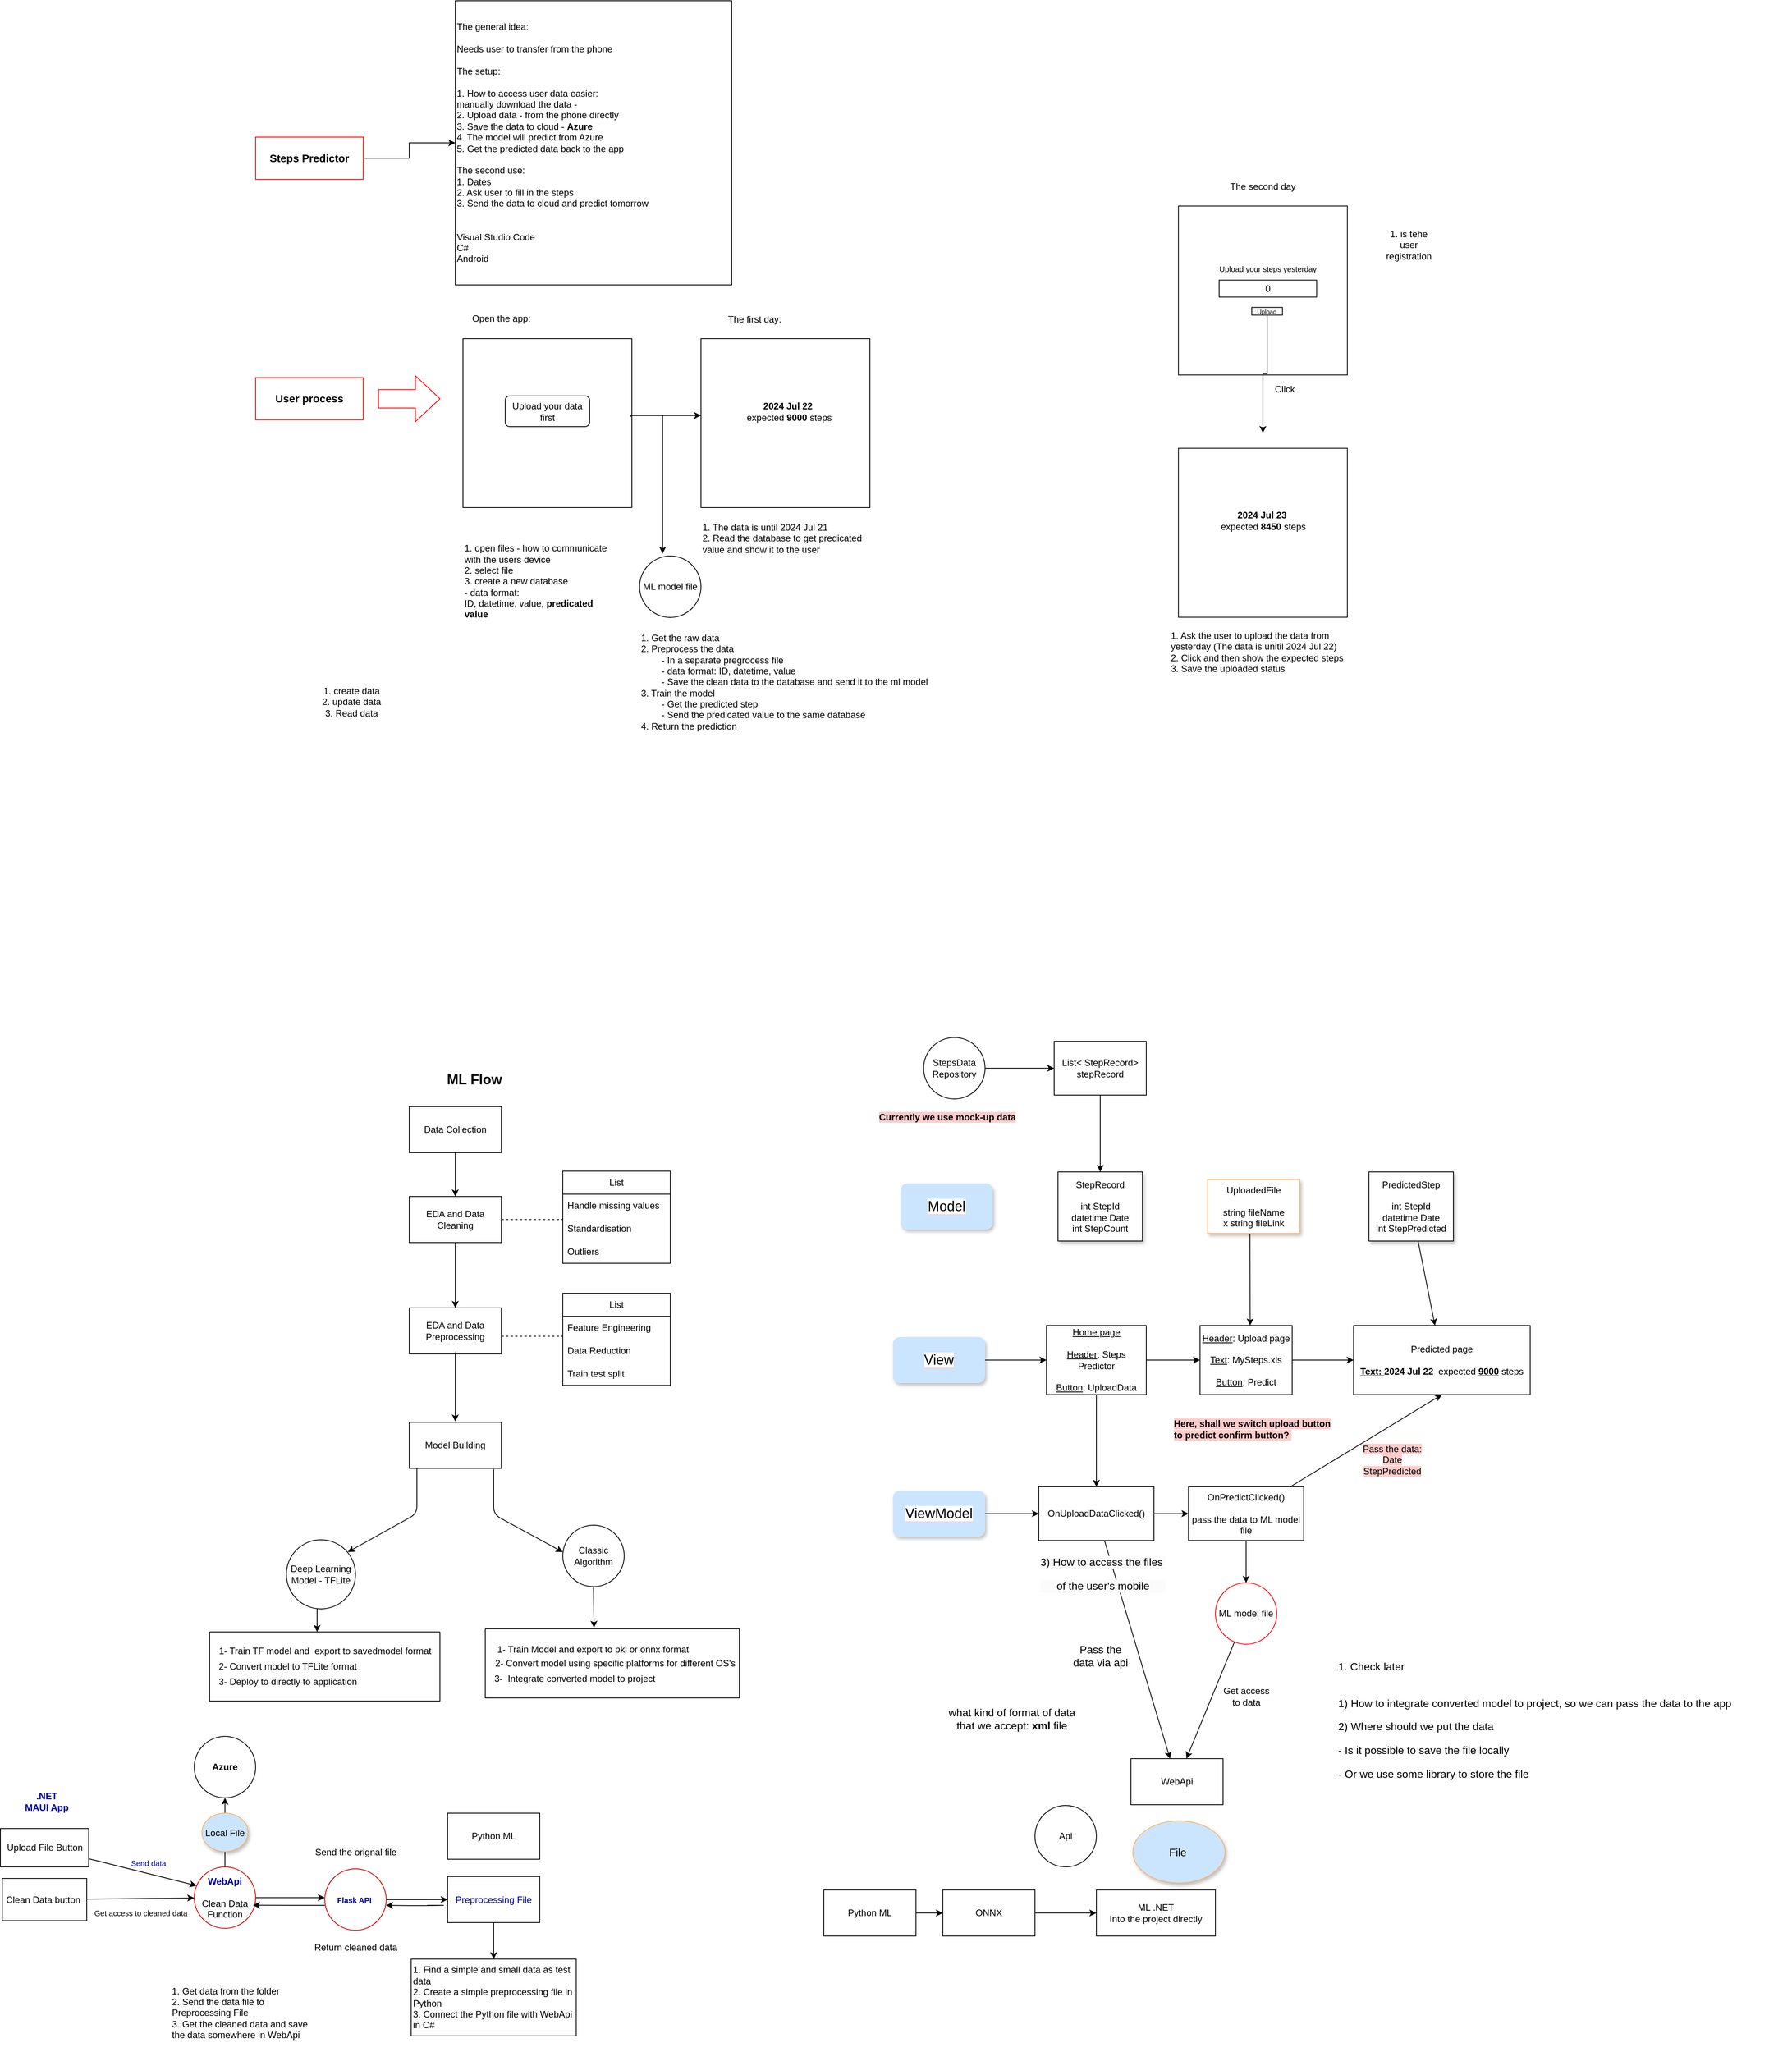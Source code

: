 <mxfile>
    <diagram name="Page-1" id="LX_qo-Hpl9w2MyAxb0YF">
        <mxGraphModel dx="2042" dy="1670" grid="1" gridSize="10" guides="1" tooltips="1" connect="1" arrows="1" fold="1" page="1" pageScale="1" pageWidth="827" pageHeight="1169" math="0" shadow="0">
            <root>
                <mxCell id="0"/>
                <mxCell id="1" parent="0"/>
                <mxCell id="Lw-I1L2H1XPd6LwriKKZ-3" value="" style="edgeStyle=orthogonalEdgeStyle;rounded=0;orthogonalLoop=1;jettySize=auto;html=1;" parent="1" source="Lw-I1L2H1XPd6LwriKKZ-1" target="Lw-I1L2H1XPd6LwriKKZ-2" edge="1">
                    <mxGeometry relative="1" as="geometry"/>
                </mxCell>
                <mxCell id="Lw-I1L2H1XPd6LwriKKZ-1" value="&lt;b&gt;&lt;font style=&quot;font-size: 14px;&quot;&gt;Steps Predictor&lt;/font&gt;&lt;/b&gt;" style="text;html=1;align=center;verticalAlign=middle;whiteSpace=wrap;rounded=0;strokeColor=#FF0000;" parent="1" vertex="1">
                    <mxGeometry x="70" y="-942.5" width="140" height="55" as="geometry"/>
                </mxCell>
                <mxCell id="Lw-I1L2H1XPd6LwriKKZ-2" value="&lt;div&gt;The general idea:&lt;/div&gt;&lt;div&gt;&lt;br&gt;&lt;/div&gt;&lt;div&gt;Needs user to transfer from the phone&lt;/div&gt;&lt;div&gt;&lt;br&gt;&lt;/div&gt;&lt;div&gt;The setup:&lt;/div&gt;&lt;div&gt;&lt;br&gt;&lt;/div&gt;&lt;div&gt;1. How to access user data easier:&amp;nbsp;&lt;/div&gt;&lt;div&gt;manually download the data -&amp;nbsp;&lt;/div&gt;&lt;div&gt;2. Upload data - from the phone directly&lt;/div&gt;&lt;div&gt;3. Save the data to cloud - &lt;b&gt;Azure&lt;/b&gt;&lt;/div&gt;&lt;div&gt;4. The model will predict from Azure&lt;/div&gt;&lt;div&gt;5. Get the predicted data back to the app&lt;/div&gt;&lt;div&gt;&lt;br&gt;&lt;/div&gt;&lt;div&gt;The second use:&lt;div&gt;1. Dates&lt;/div&gt;&lt;div&gt;2. Ask user to fill in the steps&amp;nbsp;&lt;/div&gt;&lt;div&gt;3. Send the data to cloud and predict tomorrow&lt;/div&gt;&lt;/div&gt;&lt;div&gt;&lt;br&gt;&lt;/div&gt;&lt;div&gt;&lt;br&gt;&lt;/div&gt;&lt;div&gt;Visual Studio Code&lt;/div&gt;&lt;div&gt;C#&lt;/div&gt;&lt;div&gt;Android&lt;/div&gt;" style="whiteSpace=wrap;html=1;align=left;" parent="1" vertex="1">
                    <mxGeometry x="330" y="-1120" width="360" height="370" as="geometry"/>
                </mxCell>
                <mxCell id="Lw-I1L2H1XPd6LwriKKZ-4" value="" style="whiteSpace=wrap;html=1;aspect=fixed;" parent="1" vertex="1">
                    <mxGeometry x="340" y="-680" width="220" height="220" as="geometry"/>
                </mxCell>
                <mxCell id="Lw-I1L2H1XPd6LwriKKZ-32" value="" style="edgeStyle=orthogonalEdgeStyle;rounded=0;orthogonalLoop=1;jettySize=auto;html=1;exitX=0.994;exitY=0.463;exitDx=0;exitDy=0;exitPerimeter=0;" parent="1" source="Lw-I1L2H1XPd6LwriKKZ-4" target="Lw-I1L2H1XPd6LwriKKZ-9" edge="1">
                    <mxGeometry relative="1" as="geometry">
                        <mxPoint x="570" y="-580" as="sourcePoint"/>
                        <Array as="points">
                            <mxPoint x="559" y="-580"/>
                        </Array>
                    </mxGeometry>
                </mxCell>
                <mxCell id="Lw-I1L2H1XPd6LwriKKZ-6" value="Upload your data first" style="rounded=1;whiteSpace=wrap;html=1;" parent="1" vertex="1">
                    <mxGeometry x="395" y="-605.5" width="110" height="40" as="geometry"/>
                </mxCell>
                <mxCell id="Lw-I1L2H1XPd6LwriKKZ-9" value="" style="whiteSpace=wrap;html=1;aspect=fixed;" parent="1" vertex="1">
                    <mxGeometry x="650" y="-680" width="220" height="220" as="geometry"/>
                </mxCell>
                <mxCell id="Lw-I1L2H1XPd6LwriKKZ-10" value="&lt;b&gt;2024 Jul 22&amp;nbsp; &lt;/b&gt;expected&amp;nbsp;&lt;span style=&quot;background-color: initial;&quot;&gt;&lt;b&gt;9000&lt;/b&gt;&amp;nbsp;&lt;/span&gt;&lt;span style=&quot;background-color: initial;&quot;&gt;steps&lt;/span&gt;" style="text;html=1;align=center;verticalAlign=middle;whiteSpace=wrap;rounded=0;" parent="1" vertex="1">
                    <mxGeometry x="710" y="-593" width="110" height="15" as="geometry"/>
                </mxCell>
                <mxCell id="Lw-I1L2H1XPd6LwriKKZ-15" value="" style="whiteSpace=wrap;html=1;aspect=fixed;" parent="1" vertex="1">
                    <mxGeometry x="1271.87" y="-852.75" width="220" height="220" as="geometry"/>
                </mxCell>
                <mxCell id="Lw-I1L2H1XPd6LwriKKZ-24" value="The first day:" style="text;html=1;align=center;verticalAlign=middle;whiteSpace=wrap;rounded=0;" parent="1" vertex="1">
                    <mxGeometry x="670" y="-720" width="100" height="30" as="geometry"/>
                </mxCell>
                <mxCell id="Lw-I1L2H1XPd6LwriKKZ-25" value="The second day" style="text;html=1;align=center;verticalAlign=middle;whiteSpace=wrap;rounded=0;" parent="1" vertex="1">
                    <mxGeometry x="1321.87" y="-892.75" width="120" height="30" as="geometry"/>
                </mxCell>
                <mxCell id="Lw-I1L2H1XPd6LwriKKZ-27" value="0" style="rounded=0;whiteSpace=wrap;html=1;" parent="1" vertex="1">
                    <mxGeometry x="1324.87" y="-756.25" width="127" height="22" as="geometry"/>
                </mxCell>
                <mxCell id="Lw-I1L2H1XPd6LwriKKZ-28" value="&lt;font style=&quot;font-size: 10px;&quot;&gt;Upload your steps yesterday&lt;/font&gt;" style="text;html=1;align=center;verticalAlign=middle;whiteSpace=wrap;rounded=0;" parent="1" vertex="1">
                    <mxGeometry x="1305.87" y="-790.75" width="165" height="40" as="geometry"/>
                </mxCell>
                <mxCell id="Lw-I1L2H1XPd6LwriKKZ-46" value="" style="edgeStyle=orthogonalEdgeStyle;rounded=0;orthogonalLoop=1;jettySize=auto;html=1;" parent="1" source="Lw-I1L2H1XPd6LwriKKZ-31" edge="1">
                    <mxGeometry relative="1" as="geometry">
                        <mxPoint x="1381.87" y="-557.25" as="targetPoint"/>
                        <Array as="points">
                            <mxPoint x="1387.87" y="-634.25"/>
                            <mxPoint x="1382.87" y="-634.25"/>
                        </Array>
                    </mxGeometry>
                </mxCell>
                <mxCell id="Lw-I1L2H1XPd6LwriKKZ-31" value="&lt;font style=&quot;font-size: 8px;&quot;&gt;Upload&lt;/font&gt;" style="rounded=0;whiteSpace=wrap;html=1;" parent="1" vertex="1">
                    <mxGeometry x="1367.37" y="-720.75" width="40" height="10" as="geometry"/>
                </mxCell>
                <mxCell id="Lw-I1L2H1XPd6LwriKKZ-33" value="1&lt;span style=&quot;background-color: initial;&quot;&gt;. The data is until 2024 Jul 21&lt;/span&gt;&lt;div&gt;&lt;span style=&quot;background-color: initial;&quot;&gt;2. Read the database to get predicated value and show it to the user&lt;/span&gt;&lt;/div&gt;" style="text;html=1;align=left;verticalAlign=middle;whiteSpace=wrap;rounded=0;" parent="1" vertex="1">
                    <mxGeometry x="650" y="-450.25" width="220" height="60" as="geometry"/>
                </mxCell>
                <mxCell id="Lw-I1L2H1XPd6LwriKKZ-42" value="" style="whiteSpace=wrap;html=1;aspect=fixed;" parent="1" vertex="1">
                    <mxGeometry x="1271.87" y="-537.25" width="220" height="220" as="geometry"/>
                </mxCell>
                <mxCell id="Lw-I1L2H1XPd6LwriKKZ-44" value="&lt;b&gt;2024 Jul 23&amp;nbsp;&lt;/b&gt;&lt;div&gt;expected&amp;nbsp;&lt;span style=&quot;background-color: initial;&quot;&gt;&lt;b&gt;8450&lt;/b&gt;&amp;nbsp;&lt;/span&gt;&lt;span style=&quot;background-color: initial;&quot;&gt;steps&lt;/span&gt;&lt;/div&gt;" style="text;html=1;align=center;verticalAlign=middle;whiteSpace=wrap;rounded=0;" parent="1" vertex="1">
                    <mxGeometry x="1285.62" y="-450.25" width="192.5" height="15" as="geometry"/>
                </mxCell>
                <mxCell id="Lw-I1L2H1XPd6LwriKKZ-47" value="Click" style="text;html=1;align=center;verticalAlign=middle;resizable=0;points=[];autosize=1;strokeColor=none;fillColor=none;" parent="1" vertex="1">
                    <mxGeometry x="1384.87" y="-629.25" width="50" height="30" as="geometry"/>
                </mxCell>
                <mxCell id="Lw-I1L2H1XPd6LwriKKZ-48" value="1. Ask the user to upload the data from yesterday (The data is unitil 2024 Jul 22)&lt;div&gt;2. Click and then show the expected steps&lt;/div&gt;&lt;div&gt;3. Save the uploaded status&lt;/div&gt;" style="text;html=1;align=left;verticalAlign=middle;whiteSpace=wrap;rounded=0;" parent="1" vertex="1">
                    <mxGeometry x="1260" y="-297.25" width="243.75" height="50" as="geometry"/>
                </mxCell>
                <mxCell id="Lw-I1L2H1XPd6LwriKKZ-51" value="1. create data&lt;div&gt;2. update data&lt;/div&gt;&lt;div&gt;3. Read data&lt;/div&gt;&lt;div&gt;&lt;br&gt;&lt;/div&gt;" style="text;html=1;align=center;verticalAlign=middle;whiteSpace=wrap;rounded=0;" parent="1" vertex="1">
                    <mxGeometry x="110" y="-220" width="170" height="40" as="geometry"/>
                </mxCell>
                <mxCell id="Lw-I1L2H1XPd6LwriKKZ-52" value="1. is tehe user registration" style="text;html=1;align=center;verticalAlign=middle;whiteSpace=wrap;rounded=0;" parent="1" vertex="1">
                    <mxGeometry x="1541.87" y="-817.25" width="60" height="30" as="geometry"/>
                </mxCell>
                <mxCell id="Lw-I1L2H1XPd6LwriKKZ-56" value="ML model file" style="ellipse;whiteSpace=wrap;html=1;aspect=fixed;" parent="1" vertex="1">
                    <mxGeometry x="570" y="-397" width="80" height="80" as="geometry"/>
                </mxCell>
                <mxCell id="Lw-I1L2H1XPd6LwriKKZ-57" value="" style="endArrow=classic;html=1;rounded=0;" parent="1" edge="1">
                    <mxGeometry width="50" height="50" relative="1" as="geometry">
                        <mxPoint x="600" y="-580" as="sourcePoint"/>
                        <mxPoint x="600" y="-400" as="targetPoint"/>
                    </mxGeometry>
                </mxCell>
                <mxCell id="Lw-I1L2H1XPd6LwriKKZ-58" value="1. open files - how to communicate with the users device&lt;div&gt;2. select file&lt;/div&gt;&lt;div&gt;3. create a new database&lt;/div&gt;&lt;div&gt;- data format:&lt;/div&gt;&lt;div&gt;ID, datetime, value, &lt;b&gt;predicated value&lt;/b&gt;&lt;br&gt;&lt;/div&gt;" style="text;html=1;align=left;verticalAlign=middle;whiteSpace=wrap;rounded=0;" parent="1" vertex="1">
                    <mxGeometry x="340" y="-431.5" width="200" height="134.25" as="geometry"/>
                </mxCell>
                <mxCell id="Lw-I1L2H1XPd6LwriKKZ-67" value="1. Get the raw data&amp;nbsp;&lt;div&gt;2. Preprocess the data&lt;/div&gt;&lt;div&gt;&lt;span style=&quot;white-space: pre;&quot;&gt;&#9;&lt;/span&gt;- In a separate pregrocess file&lt;br&gt;&lt;/div&gt;&lt;div&gt;&lt;span style=&quot;white-space: pre;&quot;&gt;&#9;&lt;/span&gt;- data format: ID, datetime, value&lt;br&gt;&lt;/div&gt;&lt;div&gt;&lt;span style=&quot;white-space: pre;&quot;&gt;&#9;&lt;/span&gt;- Save the clean data to the database and send it to the ml model&lt;br&gt;&lt;/div&gt;&lt;div&gt;3. Train the model&lt;/div&gt;&lt;div&gt;&lt;span style=&quot;white-space: pre;&quot;&gt;&#9;&lt;/span&gt;- Get the predicted step&lt;br&gt;&lt;/div&gt;&lt;div&gt;&lt;span style=&quot;white-space: pre;&quot;&gt;&#9;&lt;/span&gt;- Send the predicated value to the same database&lt;br&gt;&lt;/div&gt;&lt;div&gt;4. Return the prediction&lt;/div&gt;" style="text;html=1;align=left;verticalAlign=middle;whiteSpace=wrap;rounded=0;" parent="1" vertex="1">
                    <mxGeometry x="570" y="-280" width="390" height="94.25" as="geometry"/>
                </mxCell>
                <mxCell id="Lw-I1L2H1XPd6LwriKKZ-68" style="edgeStyle=orthogonalEdgeStyle;rounded=0;orthogonalLoop=1;jettySize=auto;html=1;exitX=0.5;exitY=1;exitDx=0;exitDy=0;" parent="1" source="Lw-I1L2H1XPd6LwriKKZ-1" target="Lw-I1L2H1XPd6LwriKKZ-1" edge="1">
                    <mxGeometry relative="1" as="geometry"/>
                </mxCell>
                <mxCell id="Lw-I1L2H1XPd6LwriKKZ-71" value="&lt;b&gt;&lt;font style=&quot;font-size: 14px;&quot;&gt;User process&lt;/font&gt;&lt;/b&gt;" style="text;html=1;align=center;verticalAlign=middle;whiteSpace=wrap;rounded=0;strokeColor=#FF0000;" parent="1" vertex="1">
                    <mxGeometry x="70" y="-629.25" width="140" height="55" as="geometry"/>
                </mxCell>
                <mxCell id="Lw-I1L2H1XPd6LwriKKZ-72" value="" style="shape=singleArrow;whiteSpace=wrap;html=1;arrowWidth=0.4;arrowSize=0.4;fillColor=none;strokeColor=#FF0000;gradientColor=none;rounded=0;" parent="1" vertex="1">
                    <mxGeometry x="230" y="-631.75" width="80" height="60" as="geometry"/>
                </mxCell>
                <mxCell id="Lw-I1L2H1XPd6LwriKKZ-74" value="Open the app:" style="text;html=1;align=center;verticalAlign=middle;whiteSpace=wrap;rounded=0;" parent="1" vertex="1">
                    <mxGeometry x="340" y="-720.75" width="100" height="30" as="geometry"/>
                </mxCell>
                <mxCell id="3" value="Data Collection" style="rounded=0;whiteSpace=wrap;html=1;" parent="1" vertex="1">
                    <mxGeometry x="270" y="320" width="120" height="60" as="geometry"/>
                </mxCell>
                <mxCell id="4" value="EDA and Data Preprocessing" style="rounded=0;whiteSpace=wrap;html=1;" parent="1" vertex="1">
                    <mxGeometry x="270" y="582" width="120" height="60" as="geometry"/>
                </mxCell>
                <mxCell id="5" value="EDA and Data Cleaning" style="rounded=0;whiteSpace=wrap;html=1;" parent="1" vertex="1">
                    <mxGeometry x="270" y="437" width="120" height="60" as="geometry"/>
                </mxCell>
                <mxCell id="6" value="" style="endArrow=none;dashed=1;html=1;" parent="1" edge="1">
                    <mxGeometry width="50" height="50" relative="1" as="geometry">
                        <mxPoint x="390" y="467" as="sourcePoint"/>
                        <mxPoint x="470" y="467" as="targetPoint"/>
                    </mxGeometry>
                </mxCell>
                <mxCell id="7" value="List" style="swimlane;fontStyle=0;childLayout=stackLayout;horizontal=1;startSize=30;horizontalStack=0;resizeParent=1;resizeParentMax=0;resizeLast=0;collapsible=1;marginBottom=0;whiteSpace=wrap;html=1;" parent="1" vertex="1">
                    <mxGeometry x="470" y="404" width="140" height="120" as="geometry"/>
                </mxCell>
                <mxCell id="8" value="Handle missing values" style="text;strokeColor=none;fillColor=none;align=left;verticalAlign=middle;spacingLeft=4;spacingRight=4;overflow=hidden;points=[[0,0.5],[1,0.5]];portConstraint=eastwest;rotatable=0;whiteSpace=wrap;html=1;" parent="7" vertex="1">
                    <mxGeometry y="30" width="140" height="30" as="geometry"/>
                </mxCell>
                <mxCell id="9" value="Standardisation" style="text;strokeColor=none;fillColor=none;align=left;verticalAlign=middle;spacingLeft=4;spacingRight=4;overflow=hidden;points=[[0,0.5],[1,0.5]];portConstraint=eastwest;rotatable=0;whiteSpace=wrap;html=1;" parent="7" vertex="1">
                    <mxGeometry y="60" width="140" height="30" as="geometry"/>
                </mxCell>
                <mxCell id="10" value="Outliers" style="text;strokeColor=none;fillColor=none;align=left;verticalAlign=middle;spacingLeft=4;spacingRight=4;overflow=hidden;points=[[0,0.5],[1,0.5]];portConstraint=eastwest;rotatable=0;whiteSpace=wrap;html=1;" parent="7" vertex="1">
                    <mxGeometry y="90" width="140" height="30" as="geometry"/>
                </mxCell>
                <mxCell id="11" value="List" style="swimlane;fontStyle=0;childLayout=stackLayout;horizontal=1;startSize=30;horizontalStack=0;resizeParent=1;resizeParentMax=0;resizeLast=0;collapsible=1;marginBottom=0;whiteSpace=wrap;html=1;" parent="1" vertex="1">
                    <mxGeometry x="470" y="563" width="140" height="120" as="geometry"/>
                </mxCell>
                <mxCell id="12" value="Feature Engineering&amp;nbsp;" style="text;strokeColor=none;fillColor=none;align=left;verticalAlign=middle;spacingLeft=4;spacingRight=4;overflow=hidden;points=[[0,0.5],[1,0.5]];portConstraint=eastwest;rotatable=0;whiteSpace=wrap;html=1;" parent="11" vertex="1">
                    <mxGeometry y="30" width="140" height="30" as="geometry"/>
                </mxCell>
                <mxCell id="13" value="Data Reduction" style="text;strokeColor=none;fillColor=none;align=left;verticalAlign=middle;spacingLeft=4;spacingRight=4;overflow=hidden;points=[[0,0.5],[1,0.5]];portConstraint=eastwest;rotatable=0;whiteSpace=wrap;html=1;" parent="11" vertex="1">
                    <mxGeometry y="60" width="140" height="30" as="geometry"/>
                </mxCell>
                <mxCell id="14" value="Train test split" style="text;strokeColor=none;fillColor=none;align=left;verticalAlign=middle;spacingLeft=4;spacingRight=4;overflow=hidden;points=[[0,0.5],[1,0.5]];portConstraint=eastwest;rotatable=0;whiteSpace=wrap;html=1;" parent="11" vertex="1">
                    <mxGeometry y="90" width="140" height="30" as="geometry"/>
                </mxCell>
                <mxCell id="15" value="" style="endArrow=none;dashed=1;html=1;" parent="1" edge="1">
                    <mxGeometry width="50" height="50" relative="1" as="geometry">
                        <mxPoint x="390" y="619" as="sourcePoint"/>
                        <mxPoint x="470" y="619" as="targetPoint"/>
                    </mxGeometry>
                </mxCell>
                <mxCell id="16" value="Model Building" style="rounded=0;whiteSpace=wrap;html=1;" parent="1" vertex="1">
                    <mxGeometry x="270" y="731" width="120" height="60" as="geometry"/>
                </mxCell>
                <mxCell id="17" value="" style="endArrow=classic;html=1;" parent="1" edge="1">
                    <mxGeometry width="50" height="50" relative="1" as="geometry">
                        <mxPoint x="280" y="791" as="sourcePoint"/>
                        <mxPoint x="190" y="900" as="targetPoint"/>
                        <Array as="points">
                            <mxPoint x="280" y="850"/>
                        </Array>
                    </mxGeometry>
                </mxCell>
                <mxCell id="18" value="" style="endArrow=classic;html=1;" parent="1" edge="1">
                    <mxGeometry width="50" height="50" relative="1" as="geometry">
                        <mxPoint x="380" y="792" as="sourcePoint"/>
                        <mxPoint x="470" y="900" as="targetPoint"/>
                        <Array as="points">
                            <mxPoint x="380" y="851"/>
                        </Array>
                    </mxGeometry>
                </mxCell>
                <mxCell id="19" value="Deep Learning&lt;br&gt;Model - TFLite" style="ellipse;whiteSpace=wrap;html=1;aspect=fixed;" parent="1" vertex="1">
                    <mxGeometry x="110" y="884" width="90" height="90" as="geometry"/>
                </mxCell>
                <mxCell id="20" value="Classic Algorithm" style="ellipse;whiteSpace=wrap;html=1;aspect=fixed;" parent="1" vertex="1">
                    <mxGeometry x="470" y="865" width="80" height="80" as="geometry"/>
                </mxCell>
                <mxCell id="21" value="" style="endArrow=classic;html=1;" parent="1" edge="1">
                    <mxGeometry width="50" height="50" relative="1" as="geometry">
                        <mxPoint x="150" y="974" as="sourcePoint"/>
                        <mxPoint x="150" y="1004" as="targetPoint"/>
                    </mxGeometry>
                </mxCell>
                <mxCell id="22" value="" style="swimlane;startSize=0;" parent="1" vertex="1">
                    <mxGeometry x="10" y="1004" width="300" height="90" as="geometry"/>
                </mxCell>
                <mxCell id="23" value="&lt;span style=&quot;&quot;&gt;1- Train TF model and&amp;nbsp; export to savedmodel format&lt;/span&gt;" style="text;html=1;align=center;verticalAlign=middle;resizable=0;points=[];autosize=1;strokeColor=none;fillColor=none;" parent="22" vertex="1">
                    <mxGeometry y="10" width="300" height="30" as="geometry"/>
                </mxCell>
                <mxCell id="24" value="&lt;span style=&quot;&quot;&gt;2- Convert model to TFLite format&lt;/span&gt;" style="text;html=1;align=left;verticalAlign=middle;resizable=0;points=[];autosize=1;strokeColor=none;fillColor=none;" parent="22" vertex="1">
                    <mxGeometry x="10" y="30" width="200" height="30" as="geometry"/>
                </mxCell>
                <mxCell id="25" value="&lt;span style=&quot;&quot;&gt;3- Deploy to directly to application&lt;/span&gt;" style="text;html=1;align=left;verticalAlign=middle;resizable=0;points=[];autosize=1;strokeColor=none;fillColor=none;" parent="22" vertex="1">
                    <mxGeometry x="10" y="50" width="200" height="30" as="geometry"/>
                </mxCell>
                <mxCell id="26" value="" style="endArrow=classic;html=1;exitX=0.5;exitY=1;exitDx=0;exitDy=0;entryX=0.428;entryY=-0.016;entryDx=0;entryDy=0;entryPerimeter=0;" parent="1" source="20" target="27" edge="1">
                    <mxGeometry width="50" height="50" relative="1" as="geometry">
                        <mxPoint x="530" y="1000" as="sourcePoint"/>
                        <mxPoint x="510" y="990" as="targetPoint"/>
                    </mxGeometry>
                </mxCell>
                <mxCell id="27" value="" style="swimlane;startSize=0;" parent="1" vertex="1">
                    <mxGeometry x="369" y="1000" width="331" height="90" as="geometry"/>
                </mxCell>
                <mxCell id="28" value="&lt;span style=&quot;&quot;&gt;1- Train Model and export to pkl or onnx format&lt;/span&gt;" style="text;html=1;align=center;verticalAlign=middle;resizable=0;points=[];autosize=1;strokeColor=none;fillColor=none;" parent="27" vertex="1">
                    <mxGeometry x="5" y="12" width="270" height="30" as="geometry"/>
                </mxCell>
                <mxCell id="29" value="&lt;span style=&quot;&quot;&gt;2- Convert model using specific platforms for different OS's&lt;/span&gt;" style="text;html=1;align=left;verticalAlign=middle;resizable=0;points=[];autosize=1;strokeColor=none;fillColor=none;" parent="27" vertex="1">
                    <mxGeometry x="11" y="30" width="340" height="30" as="geometry"/>
                </mxCell>
                <mxCell id="30" value="&lt;span style=&quot;&quot;&gt;3-&amp;nbsp; Integrate converted model to project&amp;nbsp;&amp;nbsp;&lt;/span&gt;" style="text;html=1;align=left;verticalAlign=middle;resizable=0;points=[];autosize=1;strokeColor=none;fillColor=none;" parent="27" vertex="1">
                    <mxGeometry x="10" y="50" width="240" height="30" as="geometry"/>
                </mxCell>
                <mxCell id="31" value="" style="endArrow=classic;html=1;" parent="1" target="5" edge="1">
                    <mxGeometry width="50" height="50" relative="1" as="geometry">
                        <mxPoint x="330" y="380" as="sourcePoint"/>
                        <mxPoint x="330" y="430" as="targetPoint"/>
                    </mxGeometry>
                </mxCell>
                <mxCell id="32" value="" style="endArrow=classic;html=1;entryX=0.5;entryY=0;entryDx=0;entryDy=0;" parent="1" target="4" edge="1">
                    <mxGeometry width="50" height="50" relative="1" as="geometry">
                        <mxPoint x="330" y="497" as="sourcePoint"/>
                        <mxPoint x="330" y="554" as="targetPoint"/>
                    </mxGeometry>
                </mxCell>
                <mxCell id="33" value="" style="endArrow=classic;html=1;" parent="1" edge="1">
                    <mxGeometry width="50" height="50" relative="1" as="geometry">
                        <mxPoint x="330" y="640" as="sourcePoint"/>
                        <mxPoint x="330" y="730" as="targetPoint"/>
                    </mxGeometry>
                </mxCell>
                <mxCell id="34" value="&lt;b&gt;&lt;font style=&quot;font-size: 18px;&quot;&gt;ML Flow&lt;/font&gt;&lt;/b&gt;" style="text;html=1;strokeColor=none;fillColor=none;align=center;verticalAlign=middle;whiteSpace=wrap;rounded=0;" parent="1" vertex="1">
                    <mxGeometry x="100" y="270" width="510" height="30" as="geometry"/>
                </mxCell>
                <mxCell id="83" value="StepRecord&lt;br&gt;&lt;br&gt;int StepId&lt;br&gt;datetime Date&lt;br&gt;int StepCount" style="whiteSpace=wrap;html=1;rounded=0;shadow=1;" parent="1" vertex="1">
                    <mxGeometry x="1115" y="405" width="110" height="90" as="geometry"/>
                </mxCell>
                <mxCell id="84" value="" style="edgeStyle=none;html=1;" parent="1" target="87" edge="1">
                    <mxGeometry relative="1" as="geometry">
                        <mxPoint x="1020" y="650" as="sourcePoint"/>
                    </mxGeometry>
                </mxCell>
                <mxCell id="85" value="" style="edgeStyle=none;html=1;exitX=0.5;exitY=1;exitDx=0;exitDy=0;" parent="1" source="87" target="91" edge="1">
                    <mxGeometry relative="1" as="geometry">
                        <mxPoint x="1174.676" y="680" as="sourcePoint"/>
                        <mxPoint x="1160" y="810" as="targetPoint"/>
                    </mxGeometry>
                </mxCell>
                <mxCell id="86" value="" style="edgeStyle=none;html=1;" parent="1" source="87" target="93" edge="1">
                    <mxGeometry relative="1" as="geometry"/>
                </mxCell>
                <mxCell id="87" value="&lt;u&gt;Home page &lt;br&gt;&lt;br&gt;Header&lt;/u&gt;: Steps Predictor&lt;br&gt;&lt;br&gt;&lt;u&gt;Button&lt;/u&gt;: UploadData" style="rounded=0;whiteSpace=wrap;html=1;" parent="1" vertex="1">
                    <mxGeometry x="1100" y="605" width="130" height="90" as="geometry"/>
                </mxCell>
                <mxCell id="88" value="" style="edgeStyle=none;html=1;" parent="1" target="91" edge="1">
                    <mxGeometry relative="1" as="geometry">
                        <mxPoint x="1020" y="850" as="sourcePoint"/>
                    </mxGeometry>
                </mxCell>
                <mxCell id="89" value="" style="edgeStyle=none;html=1;" parent="1" source="91" target="100" edge="1">
                    <mxGeometry relative="1" as="geometry"/>
                </mxCell>
                <mxCell id="138" style="edgeStyle=none;html=1;fontSize=14;" parent="1" source="91" target="131" edge="1">
                    <mxGeometry relative="1" as="geometry"/>
                </mxCell>
                <mxCell id="91" value="OnUploadDataClicked()" style="rounded=0;whiteSpace=wrap;html=1;" parent="1" vertex="1">
                    <mxGeometry x="1090" y="815" width="150" height="70" as="geometry"/>
                </mxCell>
                <mxCell id="92" value="" style="edgeStyle=none;html=1;" parent="1" source="93" target="103" edge="1">
                    <mxGeometry relative="1" as="geometry"/>
                </mxCell>
                <mxCell id="93" value="&lt;u&gt;Header&lt;/u&gt;: Upload page&lt;br&gt;&lt;br&gt;&lt;u&gt;Text&lt;/u&gt;: MySteps.xls&lt;br&gt;&lt;br&gt;&lt;u&gt;Button&lt;/u&gt;: Predict" style="rounded=0;whiteSpace=wrap;html=1;" parent="1" vertex="1">
                    <mxGeometry x="1300" y="605" width="120" height="90" as="geometry"/>
                </mxCell>
                <mxCell id="94" value="&lt;h4&gt;&lt;b style=&quot;background-color: rgb(255, 204, 204);&quot;&gt;Here, shall we switch upload button to predict confirm button?&amp;nbsp;&lt;/b&gt;&lt;/h4&gt;" style="text;html=1;strokeColor=none;fillColor=none;align=left;verticalAlign=middle;whiteSpace=wrap;rounded=0;" parent="1" vertex="1">
                    <mxGeometry x="1264" y="730" width="210" height="20" as="geometry"/>
                </mxCell>
                <mxCell id="95" value="" style="shape=image;verticalLabelPosition=bottom;labelBackgroundColor=default;verticalAlign=top;aspect=fixed;imageAspect=0;image=https://files.readme.io/51f5273-UploadingFile.jpg;" parent="1" vertex="1">
                    <mxGeometry x="1790" y="380" width="279.54" height="460" as="geometry"/>
                </mxCell>
                <mxCell id="96" value="" style="edgeStyle=none;html=1;" parent="1" edge="1">
                    <mxGeometry relative="1" as="geometry">
                        <mxPoint x="1365" y="480" as="sourcePoint"/>
                        <mxPoint x="1365.25" y="605" as="targetPoint"/>
                    </mxGeometry>
                </mxCell>
                <mxCell id="97" value="UploadedFile&lt;br&gt;&lt;br&gt;string fileName&lt;br&gt;x string fileLink" style="whiteSpace=wrap;html=1;rounded=0;shadow=1;strokeColor=#FFB366;" parent="1" vertex="1">
                    <mxGeometry x="1310" y="415" width="120" height="70" as="geometry"/>
                </mxCell>
                <mxCell id="98" value="" style="edgeStyle=none;html=1;" parent="1" source="100" target="101" edge="1">
                    <mxGeometry relative="1" as="geometry"/>
                </mxCell>
                <mxCell id="99" value="" style="edgeStyle=none;html=1;entryX=0.5;entryY=1;entryDx=0;entryDy=0;" parent="1" source="100" target="103" edge="1">
                    <mxGeometry relative="1" as="geometry">
                        <mxPoint x="1580" y="850" as="targetPoint"/>
                    </mxGeometry>
                </mxCell>
                <mxCell id="100" value="OnPredictClicked()&lt;br&gt;&lt;br&gt;pass the data to ML model file" style="rounded=0;whiteSpace=wrap;html=1;" parent="1" vertex="1">
                    <mxGeometry x="1285" y="815" width="150" height="70" as="geometry"/>
                </mxCell>
                <mxCell id="133" style="edgeStyle=none;html=1;" parent="1" source="101" target="131" edge="1">
                    <mxGeometry relative="1" as="geometry"/>
                </mxCell>
                <mxCell id="101" value="ML model file" style="ellipse;whiteSpace=wrap;html=1;rounded=0;strokeColor=#FF0000;" parent="1" vertex="1">
                    <mxGeometry x="1320" y="940" width="80" height="80" as="geometry"/>
                </mxCell>
                <mxCell id="102" value="&lt;h4&gt;&lt;b style=&quot;background-color: rgb(255, 204, 204);&quot;&gt;Currently we use mock-up data&lt;/b&gt;&lt;/h4&gt;" style="text;html=1;strokeColor=none;fillColor=none;align=left;verticalAlign=middle;whiteSpace=wrap;rounded=0;" parent="1" vertex="1">
                    <mxGeometry x="880" y="324" width="210" height="20" as="geometry"/>
                </mxCell>
                <mxCell id="103" value="Predicted page&lt;br&gt;&lt;br&gt;&lt;b style=&quot;border-color: var(--border-color);&quot;&gt;&lt;u&gt;Text:&amp;nbsp;&lt;/u&gt;2024 Jul 22&amp;nbsp;&amp;nbsp;&lt;/b&gt;expected&amp;nbsp;&lt;span style=&quot;border-color: var(--border-color); background-color: initial;&quot;&gt;&lt;b style=&quot;border-color: var(--border-color);&quot;&gt;&lt;u&gt;9000&lt;/u&gt;&lt;/b&gt;&amp;nbsp;&lt;/span&gt;&lt;span style=&quot;border-color: var(--border-color); background-color: initial;&quot;&gt;steps&lt;/span&gt;" style="rounded=0;whiteSpace=wrap;html=1;" parent="1" vertex="1">
                    <mxGeometry x="1500" y="605" width="230" height="90" as="geometry"/>
                </mxCell>
                <mxCell id="104" value="" style="edgeStyle=none;html=1;" parent="1" source="105" target="103" edge="1">
                    <mxGeometry relative="1" as="geometry"/>
                </mxCell>
                <mxCell id="105" value="PredictedStep&lt;br&gt;&lt;br&gt;int StepId&lt;br&gt;datetime Date&lt;br&gt;int StepPredicted" style="whiteSpace=wrap;html=1;rounded=0;shadow=1;" parent="1" vertex="1">
                    <mxGeometry x="1520" y="405" width="110" height="90" as="geometry"/>
                </mxCell>
                <mxCell id="106" value="&lt;span style=&quot;background-color: rgb(255, 204, 204);&quot;&gt;&lt;span style=&quot;&quot;&gt;Pass the data:&lt;/span&gt;&lt;br style=&quot;border-color: var(--border-color);&quot;&gt;Date&lt;br style=&quot;border-color: var(--border-color);&quot;&gt;&lt;span style=&quot;&quot;&gt;StepPredicted&lt;/span&gt;&lt;/span&gt;" style="text;html=1;align=center;verticalAlign=middle;resizable=0;points=[];autosize=1;strokeColor=none;fillColor=none;" parent="1" vertex="1">
                    <mxGeometry x="1500" y="750" width="100" height="60" as="geometry"/>
                </mxCell>
                <mxCell id="107" value="" style="edgeStyle=none;html=1;" parent="1" source="108" target="110" edge="1">
                    <mxGeometry relative="1" as="geometry"/>
                </mxCell>
                <mxCell id="108" value="StepsData&lt;br&gt;Repository" style="ellipse;whiteSpace=wrap;html=1;rounded=0;" parent="1" vertex="1">
                    <mxGeometry x="940" y="230" width="80" height="80" as="geometry"/>
                </mxCell>
                <mxCell id="109" value="" style="edgeStyle=none;html=1;fontSize=18;fontColor=none;entryX=0.5;entryY=0;entryDx=0;entryDy=0;" parent="1" source="110" target="83" edge="1">
                    <mxGeometry relative="1" as="geometry">
                        <mxPoint x="1170" y="380" as="targetPoint"/>
                    </mxGeometry>
                </mxCell>
                <mxCell id="110" value="List&amp;lt;&amp;nbsp;StepRecord&amp;gt; stepRecord" style="whiteSpace=wrap;html=1;rounded=0;" parent="1" vertex="1">
                    <mxGeometry x="1110" y="235" width="120" height="70" as="geometry"/>
                </mxCell>
                <mxCell id="111" value="&lt;font style=&quot;font-size: 18px; background-color: rgb(255, 255, 255);&quot;&gt;Model&lt;/font&gt;" style="rounded=1;whiteSpace=wrap;html=1;shadow=1;labelBackgroundColor=#FFCCCC;strokeColor=none;fillColor=#CCE5FF;" parent="1" vertex="1">
                    <mxGeometry x="910" y="420" width="120" height="60" as="geometry"/>
                </mxCell>
                <mxCell id="112" value="&lt;span style=&quot;font-size: 18px; background-color: rgb(255, 255, 255);&quot;&gt;View&lt;/span&gt;" style="rounded=1;whiteSpace=wrap;html=1;shadow=1;labelBackgroundColor=#FFCCCC;strokeColor=none;fillColor=#CCE5FF;" parent="1" vertex="1">
                    <mxGeometry x="900" y="620" width="120" height="60" as="geometry"/>
                </mxCell>
                <mxCell id="113" value="&lt;span style=&quot;font-size: 18px; background-color: rgb(255, 255, 255);&quot;&gt;ViewModel&lt;/span&gt;" style="rounded=1;whiteSpace=wrap;html=1;shadow=1;labelBackgroundColor=#FFCCCC;strokeColor=none;fillColor=#CCE5FF;" parent="1" vertex="1">
                    <mxGeometry x="900" y="820" width="120" height="60" as="geometry"/>
                </mxCell>
                <mxCell id="114" value="&lt;h1&gt;&lt;br&gt;&lt;/h1&gt;" style="text;html=1;strokeColor=none;fillColor=none;spacing=5;spacingTop=-20;whiteSpace=wrap;overflow=hidden;rounded=0;shadow=1;labelBackgroundColor=none;fontSize=18;fontColor=none;" parent="1" vertex="1">
                    <mxGeometry x="1440" y="900" width="190" height="120" as="geometry"/>
                </mxCell>
                <mxCell id="115" value="&lt;pre style=&quot;border-color: var(--border-color);&quot;&gt;&lt;font style=&quot;font-size: 14px;&quot; face=&quot;Helvetica&quot;&gt;&lt;font style=&quot;border-color: var(--border-color);&quot;&gt;1. Check later&lt;/font&gt;&lt;/font&gt;&lt;/pre&gt;&lt;pre style=&quot;border-color: var(--border-color);&quot;&gt;&lt;font style=&quot;font-size: 14px;&quot; face=&quot;Helvetica&quot;&gt;&lt;font style=&quot;border-color: var(--border-color);&quot;&gt;&lt;br&gt;&lt;/font&gt;&lt;font style=&quot;border-color: var(--border-color);&quot;&gt;1) How to integrate converted model to project, so we can pass the data to the app&amp;nbsp;&lt;/font&gt;&lt;/font&gt;&lt;/pre&gt;&lt;pre style=&quot;border-color: var(--border-color);&quot;&gt;&lt;font style=&quot;font-size: 14px;&quot; face=&quot;Helvetica&quot;&gt;&lt;font style=&quot;border-color: var(--border-color);&quot;&gt;2) Where should we put the data&lt;/font&gt;&lt;/font&gt;&lt;/pre&gt;&lt;pre style=&quot;border-color: var(--border-color);&quot;&gt;&lt;font style=&quot;font-size: 14px;&quot; face=&quot;Helvetica&quot;&gt;&lt;font style=&quot;border-color: var(--border-color);&quot;&gt;- Is it possible to save the file locally &lt;/font&gt;&lt;/font&gt;&lt;/pre&gt;&lt;pre style=&quot;border-color: var(--border-color);&quot;&gt;&lt;font style=&quot;font-size: 14px;&quot; face=&quot;Helvetica&quot;&gt;&lt;font style=&quot;border-color: var(--border-color);&quot;&gt;- Or we use some library to store the file&lt;/font&gt;&lt;/font&gt;&lt;/pre&gt;&lt;pre style=&quot;border-color: var(--border-color);&quot;&gt;&lt;font style=&quot;font-size: 14px;&quot; face=&quot;Helvetica&quot;&gt;&lt;font style=&quot;border-color: var(--border-color);&quot;&gt;&lt;br&gt;&lt;/font&gt;&lt;/font&gt;&lt;/pre&gt;&lt;pre style=&quot;border-color: var(--border-color);&quot;&gt;&lt;br&gt;&lt;/pre&gt;&lt;pre style=&quot;border-color: var(--border-color);&quot;&gt;&lt;font style=&quot;font-size: 14px;&quot; face=&quot;Helvetica&quot;&gt;&lt;font style=&quot;border-color: var(--border-color);&quot;&gt;&lt;br&gt;&lt;/font&gt;&lt;/font&gt;&lt;/pre&gt;" style="text;html=1;strokeColor=none;fillColor=none;align=left;verticalAlign=middle;whiteSpace=wrap;rounded=0;shadow=1;labelBackgroundColor=none;fontSize=14;fontColor=none;" parent="1" vertex="1">
                    <mxGeometry x="1478.12" y="1120" width="410" height="90" as="geometry"/>
                </mxCell>
                <mxCell id="129" value="&lt;pre style=&quot;text-align: center; border-color: var(--border-color); color: rgb(0, 0, 0); font-size: 14px; font-style: normal; font-variant-ligatures: normal; font-variant-caps: normal; font-weight: 400; letter-spacing: normal; orphans: 2; text-indent: 0px; text-transform: none; widows: 2; word-spacing: 0px; -webkit-text-stroke-width: 0px; background-color: rgb(251, 251, 251); text-decoration-thickness: initial; text-decoration-style: initial; text-decoration-color: initial;&quot;&gt;&lt;font style=&quot;border-color: var(--border-color); font-size: 14px;&quot; face=&quot;Helvetica&quot;&gt;&lt;font style=&quot;border-color: var(--border-color);&quot;&gt;3) How to access the files &lt;/font&gt;&lt;/font&gt;&lt;/pre&gt;&lt;pre style=&quot;text-align: center; border-color: var(--border-color); color: rgb(0, 0, 0); font-size: 14px; font-style: normal; font-variant-ligatures: normal; font-variant-caps: normal; font-weight: 400; letter-spacing: normal; orphans: 2; text-indent: 0px; text-transform: none; widows: 2; word-spacing: 0px; -webkit-text-stroke-width: 0px; background-color: rgb(251, 251, 251); text-decoration-thickness: initial; text-decoration-style: initial; text-decoration-color: initial;&quot;&gt;&lt;font style=&quot;border-color: var(--border-color); font-size: 14px;&quot; face=&quot;Helvetica&quot;&gt;&lt;font style=&quot;border-color: var(--border-color);&quot;&gt;of the user's mobile&lt;br&gt;&lt;/font&gt;&lt;/font&gt;&lt;/pre&gt;" style="text;whiteSpace=wrap;html=1;fontSize=14;fontFamily=Helvetica;fontColor=none;" parent="1" vertex="1">
                    <mxGeometry x="1090" y="884" width="160" height="70" as="geometry"/>
                </mxCell>
                <mxCell id="130" value="File&amp;nbsp;" style="ellipse;whiteSpace=wrap;html=1;shadow=1;labelBackgroundColor=none;strokeColor=#FFB366;fontFamily=Helvetica;fontSize=14;fontColor=none;fillColor=#CCE5FF;" parent="1" vertex="1">
                    <mxGeometry x="1212.5" y="1250" width="120" height="81" as="geometry"/>
                </mxCell>
                <mxCell id="131" value="WebApi" style="rounded=0;whiteSpace=wrap;html=1;" parent="1" vertex="1">
                    <mxGeometry x="1210" y="1169" width="120" height="60" as="geometry"/>
                </mxCell>
                <mxCell id="134" value="Get access to data" style="text;html=1;strokeColor=none;fillColor=none;align=center;verticalAlign=middle;whiteSpace=wrap;rounded=0;" parent="1" vertex="1">
                    <mxGeometry x="1327.5" y="1070" width="65" height="36" as="geometry"/>
                </mxCell>
                <mxCell id="137" value="&lt;font style=&quot;font-size: 14px;&quot;&gt;what kind of format of data that we accept: &lt;b&gt;xml&lt;/b&gt; file&lt;/font&gt;" style="text;html=1;strokeColor=none;fillColor=none;align=center;verticalAlign=middle;whiteSpace=wrap;rounded=0;" parent="1" vertex="1">
                    <mxGeometry x="970" y="1114" width="170" height="6" as="geometry"/>
                </mxCell>
                <mxCell id="139" value="Pass the data via api" style="text;html=1;strokeColor=none;fillColor=none;align=center;verticalAlign=middle;whiteSpace=wrap;rounded=0;fontSize=14;" parent="1" vertex="1">
                    <mxGeometry x="1127.5" y="1020" width="85" height="30" as="geometry"/>
                </mxCell>
                <mxCell id="143" value="" style="edgeStyle=none;html=1;" parent="1" source="140" target="142" edge="1">
                    <mxGeometry relative="1" as="geometry"/>
                </mxCell>
                <mxCell id="140" value="Python ML" style="rounded=0;whiteSpace=wrap;html=1;" parent="1" vertex="1">
                    <mxGeometry x="810" y="1340" width="120" height="60" as="geometry"/>
                </mxCell>
                <mxCell id="145" value="" style="edgeStyle=none;html=1;" parent="1" source="142" target="144" edge="1">
                    <mxGeometry relative="1" as="geometry"/>
                </mxCell>
                <mxCell id="142" value="ONNX" style="rounded=0;whiteSpace=wrap;html=1;" parent="1" vertex="1">
                    <mxGeometry x="965" y="1340" width="120" height="60" as="geometry"/>
                </mxCell>
                <mxCell id="144" value="ML .NET&lt;br&gt;Into the project directly" style="rounded=0;whiteSpace=wrap;html=1;" parent="1" vertex="1">
                    <mxGeometry x="1165" y="1340" width="155" height="60" as="geometry"/>
                </mxCell>
                <mxCell id="146" value="Api" style="ellipse;whiteSpace=wrap;html=1;aspect=fixed;" parent="1" vertex="1">
                    <mxGeometry x="1085" y="1230" width="80" height="80" as="geometry"/>
                </mxCell>
                <mxCell id="153" value="" style="edgeStyle=none;html=1;" parent="1" source="147" target="152" edge="1">
                    <mxGeometry relative="1" as="geometry"/>
                </mxCell>
                <mxCell id="147" value="Clean Data button&amp;nbsp;" style="rounded=0;whiteSpace=wrap;html=1;" parent="1" vertex="1">
                    <mxGeometry x="-260" y="1325" width="110" height="55" as="geometry"/>
                </mxCell>
                <mxCell id="151" value="" style="edgeStyle=none;html=1;exitX=1;exitY=0.5;exitDx=0;exitDy=0;" parent="1" source="152" edge="1">
                    <mxGeometry relative="1" as="geometry">
                        <mxPoint x="80" y="1350" as="sourcePoint"/>
                        <mxPoint x="160.0" y="1350" as="targetPoint"/>
                    </mxGeometry>
                </mxCell>
                <mxCell id="172" value="" style="edgeStyle=none;html=1;startArrow=none;" parent="1" source="173" target="171" edge="1">
                    <mxGeometry relative="1" as="geometry"/>
                </mxCell>
                <mxCell id="152" value="&lt;b&gt;&lt;font color=&quot;#000099&quot;&gt;WebApi&lt;/font&gt;&lt;/b&gt;&lt;br&gt;&lt;br&gt;Clean Data Function" style="ellipse;whiteSpace=wrap;html=1;rounded=0;strokeColor=#CC0000;" parent="1" vertex="1">
                    <mxGeometry x="-10" y="1310" width="80" height="80" as="geometry"/>
                </mxCell>
                <mxCell id="157" value="" style="endArrow=classic;html=1;exitX=0;exitY=0.75;exitDx=0;exitDy=0;entryX=0.957;entryY=0.686;entryDx=0;entryDy=0;entryPerimeter=0;" parent="1" edge="1">
                    <mxGeometry width="50" height="50" relative="1" as="geometry">
                        <mxPoint x="160.0" y="1360" as="sourcePoint"/>
                        <mxPoint x="66.56" y="1359.88" as="targetPoint"/>
                    </mxGeometry>
                </mxCell>
                <mxCell id="158" value="Return cleaned data" style="text;html=1;align=center;verticalAlign=middle;resizable=0;points=[];autosize=1;strokeColor=none;fillColor=none;" parent="1" vertex="1">
                    <mxGeometry x="135" y="1400" width="130" height="30" as="geometry"/>
                </mxCell>
                <mxCell id="159" value="Send the orignal file" style="text;html=1;align=center;verticalAlign=middle;resizable=0;points=[];autosize=1;strokeColor=none;fillColor=none;" parent="1" vertex="1">
                    <mxGeometry x="135" y="1275.5" width="130" height="30" as="geometry"/>
                </mxCell>
                <mxCell id="161" value="1. Find a simple and small data as test data&lt;br&gt;2. Create a simple preprocessing file in Python&lt;br&gt;3. Connect the Python file with WebApi in C#" style="rounded=0;whiteSpace=wrap;html=1;align=left;" parent="1" vertex="1">
                    <mxGeometry x="272.5" y="1430" width="215" height="100" as="geometry"/>
                </mxCell>
                <mxCell id="164" value="&lt;div style=&quot;text-align: left;&quot;&gt;&lt;span style=&quot;background-color: initial;&quot;&gt;1. Get data from the folder&lt;/span&gt;&lt;/div&gt;&lt;div style=&quot;text-align: left;&quot;&gt;&lt;span style=&quot;background-color: initial;&quot;&gt;2. Send the data file to Preprocessing File&lt;/span&gt;&lt;/div&gt;&lt;div style=&quot;text-align: left;&quot;&gt;&lt;span style=&quot;background-color: initial;&quot;&gt;3. Get the cleaned data and save the data somewhere in WebApi&lt;/span&gt;&lt;/div&gt;" style="text;html=1;strokeColor=none;fillColor=none;align=center;verticalAlign=middle;whiteSpace=wrap;rounded=0;" parent="1" vertex="1">
                    <mxGeometry x="-40" y="1450" width="185" height="100" as="geometry"/>
                </mxCell>
                <mxCell id="174" style="edgeStyle=none;html=1;entryX=0.039;entryY=0.305;entryDx=0;entryDy=0;entryPerimeter=0;fontColor=#000099;" edge="1" parent="1" source="165" target="152">
                    <mxGeometry relative="1" as="geometry"/>
                </mxCell>
                <mxCell id="165" value="Upload File Button" style="rounded=0;whiteSpace=wrap;html=1;" parent="1" vertex="1">
                    <mxGeometry x="-262.5" y="1260" width="115" height="50" as="geometry"/>
                </mxCell>
                <mxCell id="166" value="&lt;b&gt;&lt;font color=&quot;#000099&quot;&gt;.NET MAUI App&lt;/font&gt;&lt;/b&gt;" style="text;html=1;strokeColor=none;fillColor=none;align=center;verticalAlign=middle;whiteSpace=wrap;rounded=0;" parent="1" vertex="1">
                    <mxGeometry x="-232" y="1210" width="60" height="30" as="geometry"/>
                </mxCell>
                <mxCell id="167" value="Python ML" style="rounded=0;whiteSpace=wrap;html=1;" parent="1" vertex="1">
                    <mxGeometry x="320" y="1240" width="120" height="60" as="geometry"/>
                </mxCell>
                <mxCell id="171" value="&lt;b&gt;Azure&lt;/b&gt;" style="ellipse;whiteSpace=wrap;html=1;rounded=0;" parent="1" vertex="1">
                    <mxGeometry x="-10" y="1140" width="80" height="80" as="geometry"/>
                </mxCell>
                <mxCell id="175" value="&lt;font style=&quot;font-size: 10px;&quot;&gt;Send data&lt;/font&gt;" style="text;html=1;align=center;verticalAlign=middle;resizable=0;points=[];autosize=1;strokeColor=none;fillColor=none;fontColor=#000099;" vertex="1" parent="1">
                    <mxGeometry x="-105" y="1290" width="70" height="30" as="geometry"/>
                </mxCell>
                <mxCell id="176" value="" style="edgeStyle=none;html=1;endArrow=none;" edge="1" parent="1" source="152" target="173">
                    <mxGeometry relative="1" as="geometry">
                        <mxPoint x="30" y="1310" as="sourcePoint"/>
                        <mxPoint x="30" y="1230" as="targetPoint"/>
                    </mxGeometry>
                </mxCell>
                <mxCell id="173" value="&lt;font style=&quot;font-size: 12px;&quot;&gt;Local File&lt;/font&gt;" style="ellipse;whiteSpace=wrap;html=1;shadow=1;labelBackgroundColor=none;strokeColor=#FFB366;fontFamily=Helvetica;fontSize=14;fontColor=none;fillColor=#CCE5FF;" parent="1" vertex="1">
                    <mxGeometry y="1240" width="60" height="50" as="geometry"/>
                </mxCell>
                <mxCell id="181" style="edgeStyle=none;html=1;entryX=0.5;entryY=0;entryDx=0;entryDy=0;fontSize=10;fontColor=#000099;" edge="1" parent="1" source="177" target="161">
                    <mxGeometry relative="1" as="geometry"/>
                </mxCell>
                <mxCell id="177" value="&lt;font color=&quot;#000099&quot;&gt;Preprocessing File&lt;/font&gt;" style="rounded=0;whiteSpace=wrap;html=1;" vertex="1" parent="1">
                    <mxGeometry x="320" y="1322.5" width="120" height="60" as="geometry"/>
                </mxCell>
                <mxCell id="179" value="" style="edgeStyle=none;html=1;fontSize=10;fontColor=#000099;" edge="1" parent="1" source="178" target="177">
                    <mxGeometry relative="1" as="geometry"/>
                </mxCell>
                <mxCell id="178" value="&lt;b style=&quot;&quot;&gt;Flask API&amp;nbsp;&lt;/b&gt;" style="ellipse;whiteSpace=wrap;html=1;strokeColor=#CC0000;fontSize=10;fontColor=#000099;" vertex="1" parent="1">
                    <mxGeometry x="160" y="1312.5" width="80" height="80" as="geometry"/>
                </mxCell>
                <mxCell id="180" value="" style="endArrow=classic;html=1;entryX=0.957;entryY=0.686;entryDx=0;entryDy=0;entryPerimeter=0;" edge="1" parent="1">
                    <mxGeometry width="50" height="50" relative="1" as="geometry">
                        <mxPoint x="293.44" y="1360" as="sourcePoint"/>
                        <mxPoint x="240.0" y="1360" as="targetPoint"/>
                        <Array as="points">
                            <mxPoint x="320" y="1360"/>
                            <mxPoint x="280" y="1360.43"/>
                        </Array>
                    </mxGeometry>
                </mxCell>
                <mxCell id="182" value="&lt;font color=&quot;#000000&quot;&gt;Get access to cleaned data&lt;/font&gt;" style="text;html=1;align=center;verticalAlign=middle;resizable=0;points=[];autosize=1;strokeColor=none;fillColor=none;fontSize=10;fontColor=#000099;" vertex="1" parent="1">
                    <mxGeometry x="-150" y="1355" width="140" height="30" as="geometry"/>
                </mxCell>
            </root>
        </mxGraphModel>
    </diagram>
</mxfile>